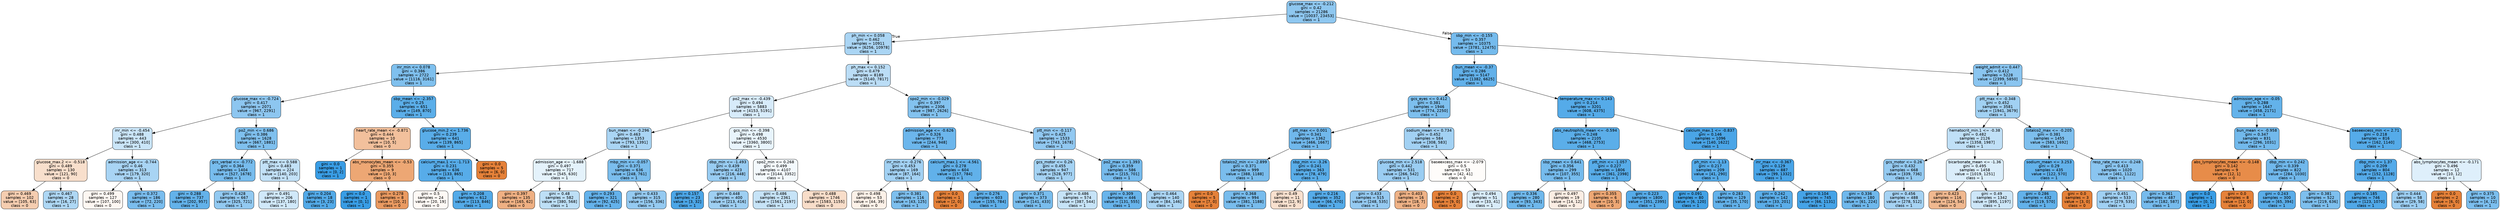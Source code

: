 digraph Tree {
node [shape=box, style="filled, rounded", color="black", fontname="helvetica"] ;
edge [fontname="helvetica"] ;
0 [label="glucose_max <= -0.212\ngini = 0.42\nsamples = 21286\nvalue = [10037, 23453]\nclass = 1", fillcolor="#8ec7f0"] ;
1 [label="ph_min <= 0.058\ngini = 0.462\nsamples = 10911\nvalue = [6256, 10978]\nclass = 1", fillcolor="#aad5f4"] ;
0 -> 1 [labeldistance=2.5, labelangle=45, headlabel="True"] ;
2 [label="inr_min <= 0.078\ngini = 0.386\nsamples = 2722\nvalue = [1116, 3161]\nclass = 1", fillcolor="#7fc0ee"] ;
1 -> 2 ;
3 [label="glucose_max <= -0.724\ngini = 0.417\nsamples = 2071\nvalue = [967, 2291]\nclass = 1", fillcolor="#8dc6f0"] ;
2 -> 3 ;
4 [label="inr_min <= -0.454\ngini = 0.488\nsamples = 443\nvalue = [300, 410]\nclass = 1", fillcolor="#cae5f8"] ;
3 -> 4 ;
5 [label="glucose_max.2 <= -0.518\ngini = 0.489\nsamples = 130\nvalue = [121, 90]\nclass = 0", fillcolor="#f8dfcc"] ;
4 -> 5 ;
6 [label="gini = 0.469\nsamples = 102\nvalue = [105, 63]\nclass = 0", fillcolor="#f5cdb0"] ;
5 -> 6 ;
7 [label="gini = 0.467\nsamples = 28\nvalue = [16, 27]\nclass = 1", fillcolor="#aed7f4"] ;
5 -> 7 ;
8 [label="admission_age <= -0.744\ngini = 0.46\nsamples = 313\nvalue = [179, 320]\nclass = 1", fillcolor="#a8d4f4"] ;
4 -> 8 ;
9 [label="gini = 0.499\nsamples = 127\nvalue = [107, 100]\nclass = 0", fillcolor="#fdf7f2"] ;
8 -> 9 ;
10 [label="gini = 0.372\nsamples = 186\nvalue = [72, 220]\nclass = 1", fillcolor="#7abdee"] ;
8 -> 10 ;
11 [label="po2_min <= 0.686\ngini = 0.386\nsamples = 1628\nvalue = [667, 1881]\nclass = 1", fillcolor="#7fc0ee"] ;
3 -> 11 ;
12 [label="gcs_verbal <= -0.772\ngini = 0.364\nsamples = 1404\nvalue = [527, 1678]\nclass = 1", fillcolor="#77bced"] ;
11 -> 12 ;
13 [label="gini = 0.288\nsamples = 737\nvalue = [202, 957]\nclass = 1", fillcolor="#63b2ea"] ;
12 -> 13 ;
14 [label="gini = 0.428\nsamples = 667\nvalue = [325, 721]\nclass = 1", fillcolor="#92c9f1"] ;
12 -> 14 ;
15 [label="ptt_max <= 0.588\ngini = 0.483\nsamples = 224\nvalue = [140, 203]\nclass = 1", fillcolor="#c2e1f7"] ;
11 -> 15 ;
16 [label="gini = 0.491\nsamples = 206\nvalue = [137, 180]\nclass = 1", fillcolor="#d0e8f9"] ;
15 -> 16 ;
17 [label="gini = 0.204\nsamples = 18\nvalue = [3, 23]\nclass = 1", fillcolor="#53aae8"] ;
15 -> 17 ;
18 [label="sbp_mean <= -2.357\ngini = 0.25\nsamples = 651\nvalue = [149, 870]\nclass = 1", fillcolor="#5baee9"] ;
2 -> 18 ;
19 [label="heart_rate_mean <= -0.871\ngini = 0.444\nsamples = 10\nvalue = [10, 5]\nclass = 0", fillcolor="#f2c09c"] ;
18 -> 19 ;
20 [label="gini = 0.0\nsamples = 1\nvalue = [0, 2]\nclass = 1", fillcolor="#399de5"] ;
19 -> 20 ;
21 [label="abs_monocytes_mean <= -0.53\ngini = 0.355\nsamples = 9\nvalue = [10, 3]\nclass = 0", fillcolor="#eda774"] ;
19 -> 21 ;
22 [label="gini = 0.0\nsamples = 1\nvalue = [0, 1]\nclass = 1", fillcolor="#399de5"] ;
21 -> 22 ;
23 [label="gini = 0.278\nsamples = 8\nvalue = [10, 2]\nclass = 0", fillcolor="#ea9a61"] ;
21 -> 23 ;
24 [label="glucose_min.2 <= 1.736\ngini = 0.239\nsamples = 641\nvalue = [139, 865]\nclass = 1", fillcolor="#59ade9"] ;
18 -> 24 ;
25 [label="calcium_max.1 <= -1.713\ngini = 0.231\nsamples = 636\nvalue = [133, 865]\nclass = 1", fillcolor="#57ace9"] ;
24 -> 25 ;
26 [label="gini = 0.5\nsamples = 24\nvalue = [20, 19]\nclass = 0", fillcolor="#fef9f5"] ;
25 -> 26 ;
27 [label="gini = 0.208\nsamples = 612\nvalue = [113, 846]\nclass = 1", fillcolor="#53aae8"] ;
25 -> 27 ;
28 [label="gini = 0.0\nsamples = 5\nvalue = [6, 0]\nclass = 0", fillcolor="#e58139"] ;
24 -> 28 ;
29 [label="ph_max <= 0.152\ngini = 0.479\nsamples = 8189\nvalue = [5140, 7817]\nclass = 1", fillcolor="#bbddf6"] ;
1 -> 29 ;
30 [label="po2_max <= -0.439\ngini = 0.494\nsamples = 5883\nvalue = [4153, 5191]\nclass = 1", fillcolor="#d7ebfa"] ;
29 -> 30 ;
31 [label="bun_mean <= -0.296\ngini = 0.463\nsamples = 1353\nvalue = [793, 1391]\nclass = 1", fillcolor="#aad5f4"] ;
30 -> 31 ;
32 [label="admission_age <= -1.688\ngini = 0.497\nsamples = 717\nvalue = [545, 630]\nclass = 1", fillcolor="#e4f2fb"] ;
31 -> 32 ;
33 [label="gini = 0.397\nsamples = 135\nvalue = [165, 62]\nclass = 0", fillcolor="#efb083"] ;
32 -> 33 ;
34 [label="gini = 0.48\nsamples = 582\nvalue = [380, 568]\nclass = 1", fillcolor="#bddff6"] ;
32 -> 34 ;
35 [label="mbp_min <= -0.057\ngini = 0.371\nsamples = 636\nvalue = [248, 761]\nclass = 1", fillcolor="#7abded"] ;
31 -> 35 ;
36 [label="gini = 0.293\nsamples = 321\nvalue = [92, 425]\nclass = 1", fillcolor="#64b2eb"] ;
35 -> 36 ;
37 [label="gini = 0.433\nsamples = 315\nvalue = [156, 336]\nclass = 1", fillcolor="#95caf1"] ;
35 -> 37 ;
38 [label="gcs_min <= -0.398\ngini = 0.498\nsamples = 4530\nvalue = [3360, 3800]\nclass = 1", fillcolor="#e8f4fc"] ;
30 -> 38 ;
39 [label="dbp_min <= -1.493\ngini = 0.439\nsamples = 423\nvalue = [216, 448]\nclass = 1", fillcolor="#98ccf2"] ;
38 -> 39 ;
40 [label="gini = 0.157\nsamples = 23\nvalue = [3, 32]\nclass = 1", fillcolor="#4ca6e7"] ;
39 -> 40 ;
41 [label="gini = 0.448\nsamples = 400\nvalue = [213, 416]\nclass = 1", fillcolor="#9ecff2"] ;
39 -> 41 ;
42 [label="spo2_min <= 0.268\ngini = 0.499\nsamples = 4107\nvalue = [3144, 3352]\nclass = 1", fillcolor="#f3f9fd"] ;
38 -> 42 ;
43 [label="gini = 0.486\nsamples = 2361\nvalue = [1561, 2197]\nclass = 1", fillcolor="#c6e3f7"] ;
42 -> 43 ;
44 [label="gini = 0.488\nsamples = 1746\nvalue = [1583, 1155]\nclass = 0", fillcolor="#f8ddc9"] ;
42 -> 44 ;
45 [label="spo2_min <= -0.029\ngini = 0.397\nsamples = 2306\nvalue = [987, 2626]\nclass = 1", fillcolor="#83c2ef"] ;
29 -> 45 ;
46 [label="admission_age <= -0.626\ngini = 0.326\nsamples = 773\nvalue = [244, 948]\nclass = 1", fillcolor="#6cb6ec"] ;
45 -> 46 ;
47 [label="inr_min <= -0.276\ngini = 0.453\nsamples = 169\nvalue = [87, 164]\nclass = 1", fillcolor="#a2d1f3"] ;
46 -> 47 ;
48 [label="gini = 0.498\nsamples = 53\nvalue = [44, 39]\nclass = 0", fillcolor="#fcf1e8"] ;
47 -> 48 ;
49 [label="gini = 0.381\nsamples = 116\nvalue = [43, 125]\nclass = 1", fillcolor="#7dbfee"] ;
47 -> 49 ;
50 [label="calcium_max.1 <= -4.561\ngini = 0.278\nsamples = 604\nvalue = [157, 784]\nclass = 1", fillcolor="#61b1ea"] ;
46 -> 50 ;
51 [label="gini = 0.0\nsamples = 1\nvalue = [2, 0]\nclass = 0", fillcolor="#e58139"] ;
50 -> 51 ;
52 [label="gini = 0.276\nsamples = 603\nvalue = [155, 784]\nclass = 1", fillcolor="#60b0ea"] ;
50 -> 52 ;
53 [label="ptt_min <= -0.117\ngini = 0.425\nsamples = 1533\nvalue = [743, 1678]\nclass = 1", fillcolor="#91c8f1"] ;
45 -> 53 ;
54 [label="gcs_motor <= 0.26\ngini = 0.455\nsamples = 947\nvalue = [528, 977]\nclass = 1", fillcolor="#a4d2f3"] ;
53 -> 54 ;
55 [label="gini = 0.371\nsamples = 373\nvalue = [141, 433]\nclass = 1", fillcolor="#79bded"] ;
54 -> 55 ;
56 [label="gini = 0.486\nsamples = 574\nvalue = [387, 544]\nclass = 1", fillcolor="#c6e3f7"] ;
54 -> 56 ;
57 [label="po2_max <= 1.393\ngini = 0.359\nsamples = 586\nvalue = [215, 701]\nclass = 1", fillcolor="#76bbed"] ;
53 -> 57 ;
58 [label="gini = 0.309\nsamples = 446\nvalue = [131, 555]\nclass = 1", fillcolor="#68b4eb"] ;
57 -> 58 ;
59 [label="gini = 0.464\nsamples = 140\nvalue = [84, 146]\nclass = 1", fillcolor="#abd5f4"] ;
57 -> 59 ;
60 [label="sbp_min <= -0.155\ngini = 0.357\nsamples = 10375\nvalue = [3781, 12475]\nclass = 1", fillcolor="#75bbed"] ;
0 -> 60 [labeldistance=2.5, labelangle=-45, headlabel="False"] ;
61 [label="bun_mean <= -0.37\ngini = 0.286\nsamples = 5147\nvalue = [1382, 6625]\nclass = 1", fillcolor="#62b1ea"] ;
60 -> 61 ;
62 [label="gcs_eyes <= 0.412\ngini = 0.381\nsamples = 1946\nvalue = [774, 2250]\nclass = 1", fillcolor="#7dbfee"] ;
61 -> 62 ;
63 [label="ptt_max <= 0.001\ngini = 0.341\nsamples = 1362\nvalue = [466, 1667]\nclass = 1", fillcolor="#70b8ec"] ;
62 -> 63 ;
64 [label="totalco2_min <= -2.899\ngini = 0.371\nsamples = 999\nvalue = [388, 1188]\nclass = 1", fillcolor="#7abded"] ;
63 -> 64 ;
65 [label="gini = 0.0\nsamples = 5\nvalue = [7, 0]\nclass = 0", fillcolor="#e58139"] ;
64 -> 65 ;
66 [label="gini = 0.368\nsamples = 994\nvalue = [381, 1188]\nclass = 1", fillcolor="#78bced"] ;
64 -> 66 ;
67 [label="sbp_min <= -3.26\ngini = 0.241\nsamples = 363\nvalue = [78, 479]\nclass = 1", fillcolor="#59ade9"] ;
63 -> 67 ;
68 [label="gini = 0.49\nsamples = 11\nvalue = [12, 9]\nclass = 0", fillcolor="#f8e0ce"] ;
67 -> 68 ;
69 [label="gini = 0.216\nsamples = 352\nvalue = [66, 470]\nclass = 1", fillcolor="#55abe9"] ;
67 -> 69 ;
70 [label="sodium_mean <= 0.734\ngini = 0.452\nsamples = 584\nvalue = [308, 583]\nclass = 1", fillcolor="#a2d1f3"] ;
62 -> 70 ;
71 [label="glucose_min <= 2.518\ngini = 0.442\nsamples = 531\nvalue = [266, 542]\nclass = 1", fillcolor="#9acdf2"] ;
70 -> 71 ;
72 [label="gini = 0.433\nsamples = 515\nvalue = [248, 535]\nclass = 1", fillcolor="#95caf1"] ;
71 -> 72 ;
73 [label="gini = 0.403\nsamples = 16\nvalue = [18, 7]\nclass = 0", fillcolor="#efb286"] ;
71 -> 73 ;
74 [label="baseexcess_max <= -2.079\ngini = 0.5\nsamples = 53\nvalue = [42, 41]\nclass = 0", fillcolor="#fefcfa"] ;
70 -> 74 ;
75 [label="gini = 0.0\nsamples = 2\nvalue = [9, 0]\nclass = 0", fillcolor="#e58139"] ;
74 -> 75 ;
76 [label="gini = 0.494\nsamples = 51\nvalue = [33, 41]\nclass = 1", fillcolor="#d8ecfa"] ;
74 -> 76 ;
77 [label="temperature_max <= 0.143\ngini = 0.214\nsamples = 3201\nvalue = [608, 4375]\nclass = 1", fillcolor="#55abe9"] ;
61 -> 77 ;
78 [label="abs_neutrophils_mean <= -0.594\ngini = 0.248\nsamples = 2105\nvalue = [468, 2753]\nclass = 1", fillcolor="#5baee9"] ;
77 -> 78 ;
79 [label="sbp_mean <= 0.641\ngini = 0.356\nsamples = 299\nvalue = [107, 355]\nclass = 1", fillcolor="#75bbed"] ;
78 -> 79 ;
80 [label="gini = 0.336\nsamples = 280\nvalue = [93, 343]\nclass = 1", fillcolor="#6fb8ec"] ;
79 -> 80 ;
81 [label="gini = 0.497\nsamples = 19\nvalue = [14, 12]\nclass = 0", fillcolor="#fbede3"] ;
79 -> 81 ;
82 [label="ptt_min <= -1.057\ngini = 0.227\nsamples = 1806\nvalue = [361, 2398]\nclass = 1", fillcolor="#57ace9"] ;
78 -> 82 ;
83 [label="gini = 0.355\nsamples = 6\nvalue = [10, 3]\nclass = 0", fillcolor="#eda774"] ;
82 -> 83 ;
84 [label="gini = 0.223\nsamples = 1800\nvalue = [351, 2395]\nclass = 1", fillcolor="#56abe9"] ;
82 -> 84 ;
85 [label="calcium_max.1 <= -0.837\ngini = 0.146\nsamples = 1096\nvalue = [140, 1622]\nclass = 1", fillcolor="#4aa5e7"] ;
77 -> 85 ;
86 [label="ph_min <= -1.13\ngini = 0.217\nsamples = 209\nvalue = [41, 290]\nclass = 1", fillcolor="#55abe9"] ;
85 -> 86 ;
87 [label="gini = 0.091\nsamples = 80\nvalue = [6, 120]\nclass = 1", fillcolor="#43a2e6"] ;
86 -> 87 ;
88 [label="gini = 0.283\nsamples = 129\nvalue = [35, 170]\nclass = 1", fillcolor="#62b1ea"] ;
86 -> 88 ;
89 [label="inr_max <= -0.367\ngini = 0.129\nsamples = 887\nvalue = [99, 1332]\nclass = 1", fillcolor="#48a4e7"] ;
85 -> 89 ;
90 [label="gini = 0.242\nsamples = 142\nvalue = [33, 201]\nclass = 1", fillcolor="#5aade9"] ;
89 -> 90 ;
91 [label="gini = 0.104\nsamples = 745\nvalue = [66, 1131]\nclass = 1", fillcolor="#45a3e7"] ;
89 -> 91 ;
92 [label="weight_admit <= 0.447\ngini = 0.412\nsamples = 5228\nvalue = [2399, 5850]\nclass = 1", fillcolor="#8ac5f0"] ;
60 -> 92 ;
93 [label="ptt_max <= -0.348\ngini = 0.452\nsamples = 3581\nvalue = [1941, 3679]\nclass = 1", fillcolor="#a1d1f3"] ;
92 -> 93 ;
94 [label="hematocrit_min.1 <= -0.38\ngini = 0.482\nsamples = 2126\nvalue = [1358, 1987]\nclass = 1", fillcolor="#c0e0f7"] ;
93 -> 94 ;
95 [label="gcs_motor <= 0.26\ngini = 0.432\nsamples = 668\nvalue = [339, 736]\nclass = 1", fillcolor="#94caf1"] ;
94 -> 95 ;
96 [label="gini = 0.336\nsamples = 180\nvalue = [61, 224]\nclass = 1", fillcolor="#6fb8ec"] ;
95 -> 96 ;
97 [label="gini = 0.456\nsamples = 488\nvalue = [278, 512]\nclass = 1", fillcolor="#a5d2f3"] ;
95 -> 97 ;
98 [label="bicarbonate_mean <= -1.36\ngini = 0.495\nsamples = 1458\nvalue = [1019, 1251]\nclass = 1", fillcolor="#daedfa"] ;
94 -> 98 ;
99 [label="gini = 0.423\nsamples = 116\nvalue = [124, 54]\nclass = 0", fillcolor="#f0b88f"] ;
98 -> 99 ;
100 [label="gini = 0.49\nsamples = 1342\nvalue = [895, 1197]\nclass = 1", fillcolor="#cde6f8"] ;
98 -> 100 ;
101 [label="totalco2_max <= -0.205\ngini = 0.381\nsamples = 1455\nvalue = [583, 1692]\nclass = 1", fillcolor="#7dbfee"] ;
93 -> 101 ;
102 [label="sodium_mean <= 3.253\ngini = 0.29\nsamples = 435\nvalue = [122, 570]\nclass = 1", fillcolor="#63b2eb"] ;
101 -> 102 ;
103 [label="gini = 0.286\nsamples = 432\nvalue = [119, 570]\nclass = 1", fillcolor="#62b1ea"] ;
102 -> 103 ;
104 [label="gini = 0.0\nsamples = 3\nvalue = [3, 0]\nclass = 0", fillcolor="#e58139"] ;
102 -> 104 ;
105 [label="resp_rate_max <= -0.248\ngini = 0.413\nsamples = 1020\nvalue = [461, 1122]\nclass = 1", fillcolor="#8ac5f0"] ;
101 -> 105 ;
106 [label="gini = 0.451\nsamples = 533\nvalue = [279, 535]\nclass = 1", fillcolor="#a0d0f3"] ;
105 -> 106 ;
107 [label="gini = 0.361\nsamples = 487\nvalue = [182, 587]\nclass = 1", fillcolor="#76bbed"] ;
105 -> 107 ;
108 [label="admission_age <= -0.05\ngini = 0.288\nsamples = 1647\nvalue = [458, 2171]\nclass = 1", fillcolor="#63b2ea"] ;
92 -> 108 ;
109 [label="bun_mean <= -0.958\ngini = 0.347\nsamples = 831\nvalue = [296, 1031]\nclass = 1", fillcolor="#72b9ec"] ;
108 -> 109 ;
110 [label="abs_lymphocytes_mean <= -0.148\ngini = 0.142\nsamples = 9\nvalue = [12, 1]\nclass = 0", fillcolor="#e78c49"] ;
109 -> 110 ;
111 [label="gini = 0.0\nsamples = 1\nvalue = [0, 1]\nclass = 1", fillcolor="#399de5"] ;
110 -> 111 ;
112 [label="gini = 0.0\nsamples = 8\nvalue = [12, 0]\nclass = 0", fillcolor="#e58139"] ;
110 -> 112 ;
113 [label="dbp_min <= 0.242\ngini = 0.339\nsamples = 822\nvalue = [284, 1030]\nclass = 1", fillcolor="#70b8ec"] ;
109 -> 113 ;
114 [label="gini = 0.243\nsamples = 300\nvalue = [65, 394]\nclass = 1", fillcolor="#5aade9"] ;
113 -> 114 ;
115 [label="gini = 0.381\nsamples = 522\nvalue = [219, 636]\nclass = 1", fillcolor="#7dbfee"] ;
113 -> 115 ;
116 [label="baseexcess_min <= 2.71\ngini = 0.218\nsamples = 816\nvalue = [162, 1140]\nclass = 1", fillcolor="#55abe9"] ;
108 -> 116 ;
117 [label="dbp_min <= 1.37\ngini = 0.209\nsamples = 804\nvalue = [152, 1128]\nclass = 1", fillcolor="#54aae9"] ;
116 -> 117 ;
118 [label="gini = 0.185\nsamples = 746\nvalue = [123, 1070]\nclass = 1", fillcolor="#50a8e8"] ;
117 -> 118 ;
119 [label="gini = 0.444\nsamples = 58\nvalue = [29, 58]\nclass = 1", fillcolor="#9ccef2"] ;
117 -> 119 ;
120 [label="abs_lymphocytes_mean <= -0.171\ngini = 0.496\nsamples = 12\nvalue = [10, 12]\nclass = 1", fillcolor="#deeffb"] ;
116 -> 120 ;
121 [label="gini = 0.0\nsamples = 2\nvalue = [6, 0]\nclass = 0", fillcolor="#e58139"] ;
120 -> 121 ;
122 [label="gini = 0.375\nsamples = 10\nvalue = [4, 12]\nclass = 1", fillcolor="#7bbeee"] ;
120 -> 122 ;
}